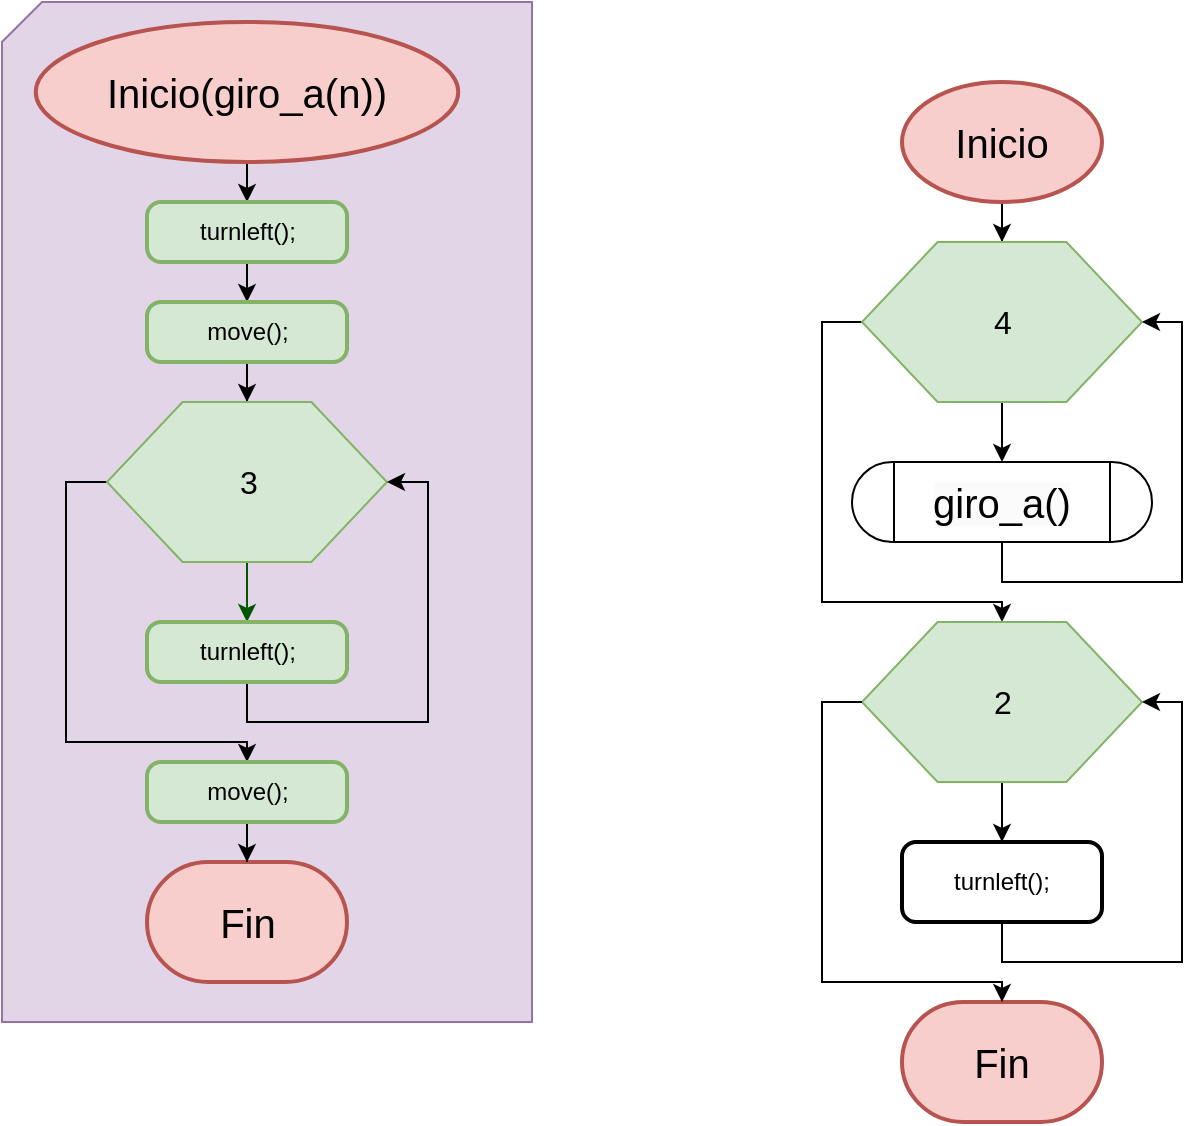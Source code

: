 <mxfile version="22.0.4" type="github">
  <diagram name="Página-1" id="7G2YZbtVaTADAALDk_Gk">
    <mxGraphModel dx="1434" dy="1499" grid="1" gridSize="10" guides="1" tooltips="1" connect="1" arrows="1" fold="1" page="1" pageScale="1" pageWidth="827" pageHeight="1169" math="0" shadow="0">
      <root>
        <mxCell id="0" />
        <mxCell id="1" parent="0" />
        <mxCell id="ITc5M9Lh9hrPuL3tol9d-1" value="" style="verticalLabelPosition=bottom;verticalAlign=top;html=1;shape=card;whiteSpace=wrap;size=20;arcSize=12;fillColor=#e1d5e7;strokeColor=#9673a6;" vertex="1" parent="1">
          <mxGeometry x="-200" y="-470" width="265" height="510" as="geometry" />
        </mxCell>
        <mxCell id="ITc5M9Lh9hrPuL3tol9d-2" style="edgeStyle=orthogonalEdgeStyle;rounded=0;orthogonalLoop=1;jettySize=auto;html=1;exitX=0.5;exitY=1;exitDx=0;exitDy=0;exitPerimeter=0;" edge="1" parent="1" source="ITc5M9Lh9hrPuL3tol9d-3" target="ITc5M9Lh9hrPuL3tol9d-15">
          <mxGeometry relative="1" as="geometry" />
        </mxCell>
        <mxCell id="ITc5M9Lh9hrPuL3tol9d-3" value="&lt;font style=&quot;font-size: 20px;&quot;&gt;Inicio&lt;/font&gt;" style="strokeWidth=2;html=1;shape=mxgraph.flowchart.start_1;whiteSpace=wrap;fillColor=#f8cecc;strokeColor=#b85450;" vertex="1" parent="1">
          <mxGeometry x="250" y="-430" width="100" height="60" as="geometry" />
        </mxCell>
        <mxCell id="ITc5M9Lh9hrPuL3tol9d-4" value="&lt;font style=&quot;font-size: 20px;&quot;&gt;Fin&lt;/font&gt;" style="strokeWidth=2;html=1;shape=mxgraph.flowchart.terminator;whiteSpace=wrap;fillColor=#f8cecc;strokeColor=#b85450;" vertex="1" parent="1">
          <mxGeometry x="250" y="30" width="100" height="60" as="geometry" />
        </mxCell>
        <mxCell id="ITc5M9Lh9hrPuL3tol9d-52" style="edgeStyle=orthogonalEdgeStyle;rounded=0;orthogonalLoop=1;jettySize=auto;html=1;exitX=0.5;exitY=1;exitDx=0;exitDy=0;exitPerimeter=0;entryX=0.5;entryY=0;entryDx=0;entryDy=0;" edge="1" parent="1" source="ITc5M9Lh9hrPuL3tol9d-11" target="ITc5M9Lh9hrPuL3tol9d-37">
          <mxGeometry relative="1" as="geometry" />
        </mxCell>
        <mxCell id="ITc5M9Lh9hrPuL3tol9d-11" value="&lt;font style=&quot;font-size: 20px;&quot;&gt;Inicio(giro_a(n))&lt;/font&gt;" style="strokeWidth=2;html=1;shape=mxgraph.flowchart.start_1;whiteSpace=wrap;fillColor=#f8cecc;strokeColor=#b85450;" vertex="1" parent="1">
          <mxGeometry x="-183.12" y="-460" width="211.25" height="70" as="geometry" />
        </mxCell>
        <mxCell id="ITc5M9Lh9hrPuL3tol9d-12" value="&lt;font style=&quot;font-size: 20px;&quot;&gt;Fin&lt;/font&gt;" style="strokeWidth=2;html=1;shape=mxgraph.flowchart.terminator;whiteSpace=wrap;fillColor=#f8cecc;strokeColor=#b85450;" vertex="1" parent="1">
          <mxGeometry x="-127.5" y="-40" width="100" height="60" as="geometry" />
        </mxCell>
        <mxCell id="ITc5M9Lh9hrPuL3tol9d-13" style="edgeStyle=orthogonalEdgeStyle;rounded=0;orthogonalLoop=1;jettySize=auto;html=1;exitX=0.5;exitY=1;exitDx=0;exitDy=0;entryX=0.5;entryY=0;entryDx=0;entryDy=0;" edge="1" parent="1" source="ITc5M9Lh9hrPuL3tol9d-15" target="ITc5M9Lh9hrPuL3tol9d-17">
          <mxGeometry relative="1" as="geometry" />
        </mxCell>
        <mxCell id="ITc5M9Lh9hrPuL3tol9d-27" style="edgeStyle=orthogonalEdgeStyle;rounded=0;orthogonalLoop=1;jettySize=auto;html=1;exitX=0;exitY=0.5;exitDx=0;exitDy=0;" edge="1" parent="1" source="ITc5M9Lh9hrPuL3tol9d-15" target="ITc5M9Lh9hrPuL3tol9d-24">
          <mxGeometry relative="1" as="geometry">
            <Array as="points">
              <mxPoint x="210" y="-310" />
              <mxPoint x="210" y="-170" />
              <mxPoint x="300" y="-170" />
            </Array>
          </mxGeometry>
        </mxCell>
        <mxCell id="ITc5M9Lh9hrPuL3tol9d-15" value="4" style="verticalLabelPosition=middle;verticalAlign=middle;html=1;shape=hexagon;perimeter=hexagonPerimeter2;arcSize=6;size=0.27;labelPosition=center;align=center;fillColor=#d5e8d4;strokeColor=#82b366;fontSize=16;" vertex="1" parent="1">
          <mxGeometry x="230" y="-350" width="140" height="80" as="geometry" />
        </mxCell>
        <mxCell id="ITc5M9Lh9hrPuL3tol9d-22" style="edgeStyle=orthogonalEdgeStyle;rounded=0;orthogonalLoop=1;jettySize=auto;html=1;exitX=0.5;exitY=1;exitDx=0;exitDy=0;entryX=1;entryY=0.5;entryDx=0;entryDy=0;" edge="1" parent="1" source="ITc5M9Lh9hrPuL3tol9d-17" target="ITc5M9Lh9hrPuL3tol9d-15">
          <mxGeometry relative="1" as="geometry">
            <Array as="points">
              <mxPoint x="300" y="-180" />
              <mxPoint x="390" y="-180" />
              <mxPoint x="390" y="-310" />
            </Array>
          </mxGeometry>
        </mxCell>
        <mxCell id="ITc5M9Lh9hrPuL3tol9d-17" value="&lt;span style=&quot;color: rgb(0, 0, 0); font-family: Helvetica; font-size: 20px; font-style: normal; font-variant-ligatures: normal; font-variant-caps: normal; font-weight: 400; letter-spacing: normal; orphans: 2; text-align: center; text-indent: 0px; text-transform: none; widows: 2; word-spacing: 0px; -webkit-text-stroke-width: 0px; background-color: rgb(251, 251, 251); text-decoration-thickness: initial; text-decoration-style: initial; text-decoration-color: initial; float: none; display: inline !important;&quot;&gt;giro_a()&lt;/span&gt;" style="verticalLabelPosition=middle;verticalAlign=middle;html=1;shape=process;whiteSpace=wrap;rounded=1;size=0.14;arcSize=50;labelPosition=center;align=center;" vertex="1" parent="1">
          <mxGeometry x="225" y="-240" width="150" height="40" as="geometry" />
        </mxCell>
        <mxCell id="ITc5M9Lh9hrPuL3tol9d-23" style="edgeStyle=orthogonalEdgeStyle;rounded=0;orthogonalLoop=1;jettySize=auto;html=1;exitX=0.5;exitY=1;exitDx=0;exitDy=0;entryX=0.5;entryY=0;entryDx=0;entryDy=0;" edge="1" parent="1" source="ITc5M9Lh9hrPuL3tol9d-24">
          <mxGeometry relative="1" as="geometry">
            <mxPoint x="300" y="-50" as="targetPoint" />
          </mxGeometry>
        </mxCell>
        <mxCell id="ITc5M9Lh9hrPuL3tol9d-24" value="2" style="verticalLabelPosition=middle;verticalAlign=middle;html=1;shape=hexagon;perimeter=hexagonPerimeter2;arcSize=6;size=0.27;labelPosition=center;align=center;fillColor=#d5e8d4;strokeColor=#82b366;fontSize=16;" vertex="1" parent="1">
          <mxGeometry x="230" y="-160" width="140" height="80" as="geometry" />
        </mxCell>
        <mxCell id="ITc5M9Lh9hrPuL3tol9d-29" style="edgeStyle=orthogonalEdgeStyle;rounded=0;orthogonalLoop=1;jettySize=auto;html=1;exitX=0.5;exitY=1;exitDx=0;exitDy=0;entryX=1;entryY=0.5;entryDx=0;entryDy=0;" edge="1" parent="1" source="ITc5M9Lh9hrPuL3tol9d-28" target="ITc5M9Lh9hrPuL3tol9d-24">
          <mxGeometry relative="1" as="geometry">
            <Array as="points">
              <mxPoint x="300" y="10" />
              <mxPoint x="390" y="10" />
              <mxPoint x="390" y="-120" />
            </Array>
          </mxGeometry>
        </mxCell>
        <mxCell id="ITc5M9Lh9hrPuL3tol9d-28" value="turnleft();" style="rounded=1;whiteSpace=wrap;html=1;absoluteArcSize=1;arcSize=14;strokeWidth=2;" vertex="1" parent="1">
          <mxGeometry x="250" y="-50" width="100" height="40" as="geometry" />
        </mxCell>
        <mxCell id="ITc5M9Lh9hrPuL3tol9d-30" style="edgeStyle=orthogonalEdgeStyle;rounded=0;orthogonalLoop=1;jettySize=auto;html=1;exitX=0;exitY=0.5;exitDx=0;exitDy=0;entryX=0.5;entryY=0;entryDx=0;entryDy=0;entryPerimeter=0;" edge="1" parent="1" source="ITc5M9Lh9hrPuL3tol9d-24" target="ITc5M9Lh9hrPuL3tol9d-4">
          <mxGeometry relative="1" as="geometry">
            <Array as="points">
              <mxPoint x="210" y="-120" />
              <mxPoint x="210" y="20" />
              <mxPoint x="300" y="20" />
            </Array>
          </mxGeometry>
        </mxCell>
        <mxCell id="ITc5M9Lh9hrPuL3tol9d-53" style="edgeStyle=orthogonalEdgeStyle;rounded=0;orthogonalLoop=1;jettySize=auto;html=1;exitX=0.5;exitY=1;exitDx=0;exitDy=0;" edge="1" parent="1" source="ITc5M9Lh9hrPuL3tol9d-37" target="ITc5M9Lh9hrPuL3tol9d-38">
          <mxGeometry relative="1" as="geometry" />
        </mxCell>
        <mxCell id="ITc5M9Lh9hrPuL3tol9d-37" value="turnleft();" style="rounded=1;whiteSpace=wrap;html=1;absoluteArcSize=1;arcSize=14;strokeWidth=2;fillColor=#d5e8d4;strokeColor=#82b366;fontSize=12;" vertex="1" parent="1">
          <mxGeometry x="-127.5" y="-370" width="100" height="30" as="geometry" />
        </mxCell>
        <mxCell id="ITc5M9Lh9hrPuL3tol9d-54" style="edgeStyle=orthogonalEdgeStyle;rounded=0;orthogonalLoop=1;jettySize=auto;html=1;exitX=0.5;exitY=1;exitDx=0;exitDy=0;" edge="1" parent="1" source="ITc5M9Lh9hrPuL3tol9d-38" target="ITc5M9Lh9hrPuL3tol9d-47">
          <mxGeometry relative="1" as="geometry" />
        </mxCell>
        <mxCell id="ITc5M9Lh9hrPuL3tol9d-38" value="move();" style="rounded=1;whiteSpace=wrap;html=1;absoluteArcSize=1;arcSize=14;strokeWidth=2;fillColor=#d5e8d4;strokeColor=#82b366;fontSize=12;" vertex="1" parent="1">
          <mxGeometry x="-127.5" y="-320" width="100" height="30" as="geometry" />
        </mxCell>
        <mxCell id="ITc5M9Lh9hrPuL3tol9d-45" style="edgeStyle=orthogonalEdgeStyle;rounded=0;orthogonalLoop=1;jettySize=auto;html=1;fillColor=#008a00;strokeColor=#005700;" edge="1" parent="1" source="ITc5M9Lh9hrPuL3tol9d-47" target="ITc5M9Lh9hrPuL3tol9d-49">
          <mxGeometry relative="1" as="geometry" />
        </mxCell>
        <mxCell id="ITc5M9Lh9hrPuL3tol9d-46" style="edgeStyle=orthogonalEdgeStyle;rounded=0;orthogonalLoop=1;jettySize=auto;html=1;exitX=0;exitY=0.5;exitDx=0;exitDy=0;entryX=0.5;entryY=0;entryDx=0;entryDy=0;" edge="1" parent="1" source="ITc5M9Lh9hrPuL3tol9d-47" target="ITc5M9Lh9hrPuL3tol9d-50">
          <mxGeometry relative="1" as="geometry">
            <Array as="points">
              <mxPoint x="-168" y="-230" />
              <mxPoint x="-168" y="-100" />
              <mxPoint x="-78" y="-100" />
            </Array>
          </mxGeometry>
        </mxCell>
        <mxCell id="ITc5M9Lh9hrPuL3tol9d-47" value="3" style="verticalLabelPosition=middle;verticalAlign=middle;html=1;shape=hexagon;perimeter=hexagonPerimeter2;arcSize=6;size=0.27;labelPosition=center;align=center;fillColor=#d5e8d4;strokeColor=#82b366;fontSize=16;" vertex="1" parent="1">
          <mxGeometry x="-147.5" y="-270" width="140" height="80" as="geometry" />
        </mxCell>
        <mxCell id="ITc5M9Lh9hrPuL3tol9d-48" style="edgeStyle=orthogonalEdgeStyle;rounded=0;orthogonalLoop=1;jettySize=auto;html=1;exitX=0.5;exitY=1;exitDx=0;exitDy=0;entryX=1;entryY=0.5;entryDx=0;entryDy=0;" edge="1" parent="1" source="ITc5M9Lh9hrPuL3tol9d-49" target="ITc5M9Lh9hrPuL3tol9d-47">
          <mxGeometry relative="1" as="geometry">
            <Array as="points">
              <mxPoint x="-77" y="-110" />
              <mxPoint x="13" y="-110" />
              <mxPoint x="13" y="-230" />
            </Array>
          </mxGeometry>
        </mxCell>
        <mxCell id="ITc5M9Lh9hrPuL3tol9d-49" value="turnleft();" style="rounded=1;whiteSpace=wrap;html=1;absoluteArcSize=1;arcSize=14;strokeWidth=2;fillColor=#d5e8d4;strokeColor=#82b366;fontSize=12;" vertex="1" parent="1">
          <mxGeometry x="-127.5" y="-160" width="100" height="30" as="geometry" />
        </mxCell>
        <mxCell id="ITc5M9Lh9hrPuL3tol9d-51" style="edgeStyle=orthogonalEdgeStyle;rounded=0;orthogonalLoop=1;jettySize=auto;html=1;exitX=0.5;exitY=1;exitDx=0;exitDy=0;" edge="1" parent="1" source="ITc5M9Lh9hrPuL3tol9d-50" target="ITc5M9Lh9hrPuL3tol9d-12">
          <mxGeometry relative="1" as="geometry" />
        </mxCell>
        <mxCell id="ITc5M9Lh9hrPuL3tol9d-50" value="move();" style="rounded=1;whiteSpace=wrap;html=1;absoluteArcSize=1;arcSize=14;strokeWidth=2;fillColor=#d5e8d4;strokeColor=#82b366;fontSize=12;" vertex="1" parent="1">
          <mxGeometry x="-127.5" y="-90" width="100" height="30" as="geometry" />
        </mxCell>
      </root>
    </mxGraphModel>
  </diagram>
</mxfile>
